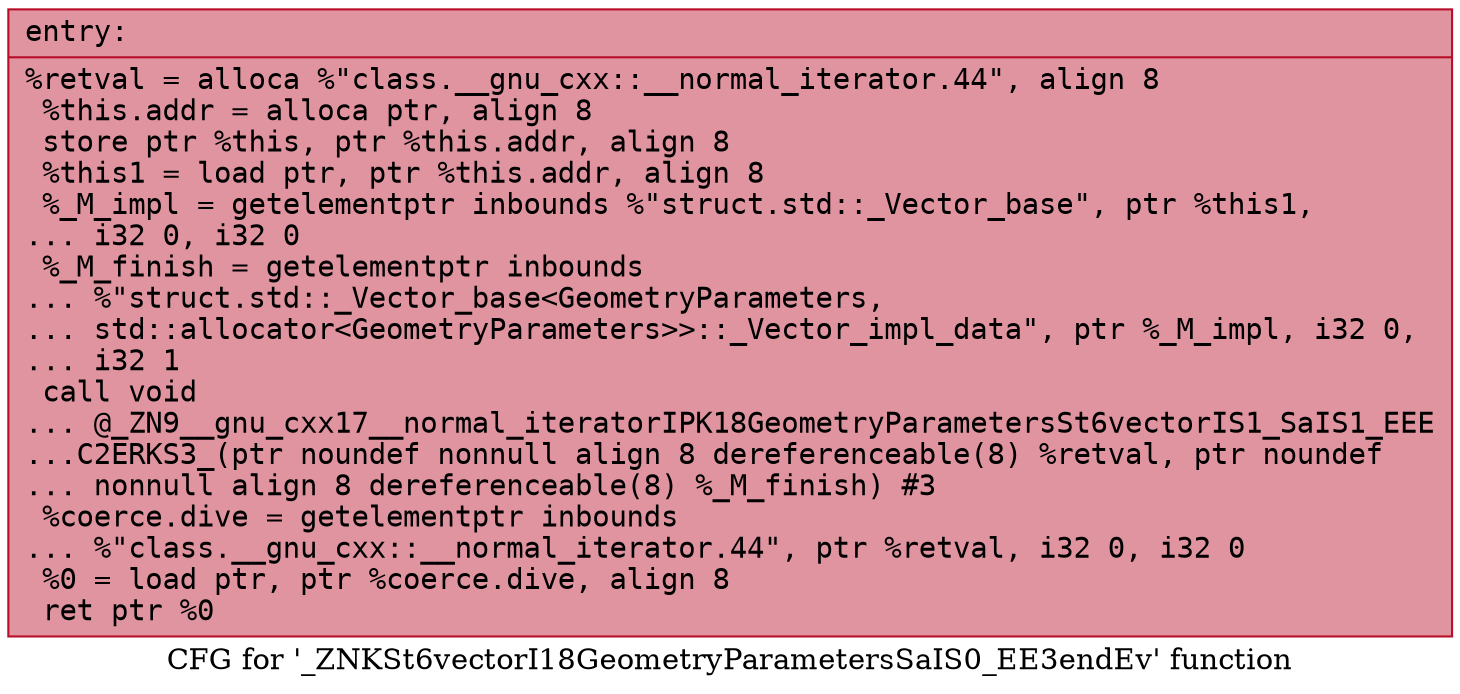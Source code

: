 digraph "CFG for '_ZNKSt6vectorI18GeometryParametersSaIS0_EE3endEv' function" {
	label="CFG for '_ZNKSt6vectorI18GeometryParametersSaIS0_EE3endEv' function";

	Node0x562c4e654000 [shape=record,color="#b70d28ff", style=filled, fillcolor="#b70d2870" fontname="Courier",label="{entry:\l|  %retval = alloca %\"class.__gnu_cxx::__normal_iterator.44\", align 8\l  %this.addr = alloca ptr, align 8\l  store ptr %this, ptr %this.addr, align 8\l  %this1 = load ptr, ptr %this.addr, align 8\l  %_M_impl = getelementptr inbounds %\"struct.std::_Vector_base\", ptr %this1,\l... i32 0, i32 0\l  %_M_finish = getelementptr inbounds\l... %\"struct.std::_Vector_base\<GeometryParameters,\l... std::allocator\<GeometryParameters\>\>::_Vector_impl_data\", ptr %_M_impl, i32 0,\l... i32 1\l  call void\l... @_ZN9__gnu_cxx17__normal_iteratorIPK18GeometryParametersSt6vectorIS1_SaIS1_EEE\l...C2ERKS3_(ptr noundef nonnull align 8 dereferenceable(8) %retval, ptr noundef\l... nonnull align 8 dereferenceable(8) %_M_finish) #3\l  %coerce.dive = getelementptr inbounds\l... %\"class.__gnu_cxx::__normal_iterator.44\", ptr %retval, i32 0, i32 0\l  %0 = load ptr, ptr %coerce.dive, align 8\l  ret ptr %0\l}"];
}
